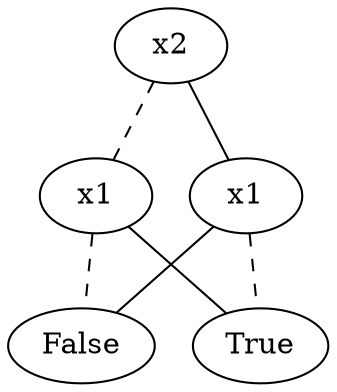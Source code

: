 graph { 
0 [ label = "x2" ];
1 [ label = "x1" ];
2 [ label = "False" ];
1--2 [style=dashed];
3 [ label = "True" ];
1--3;
0--1 [style=dashed];
4 [ label = "x1" ];
4--3 [style=dashed];
4--2;
0--4;
}